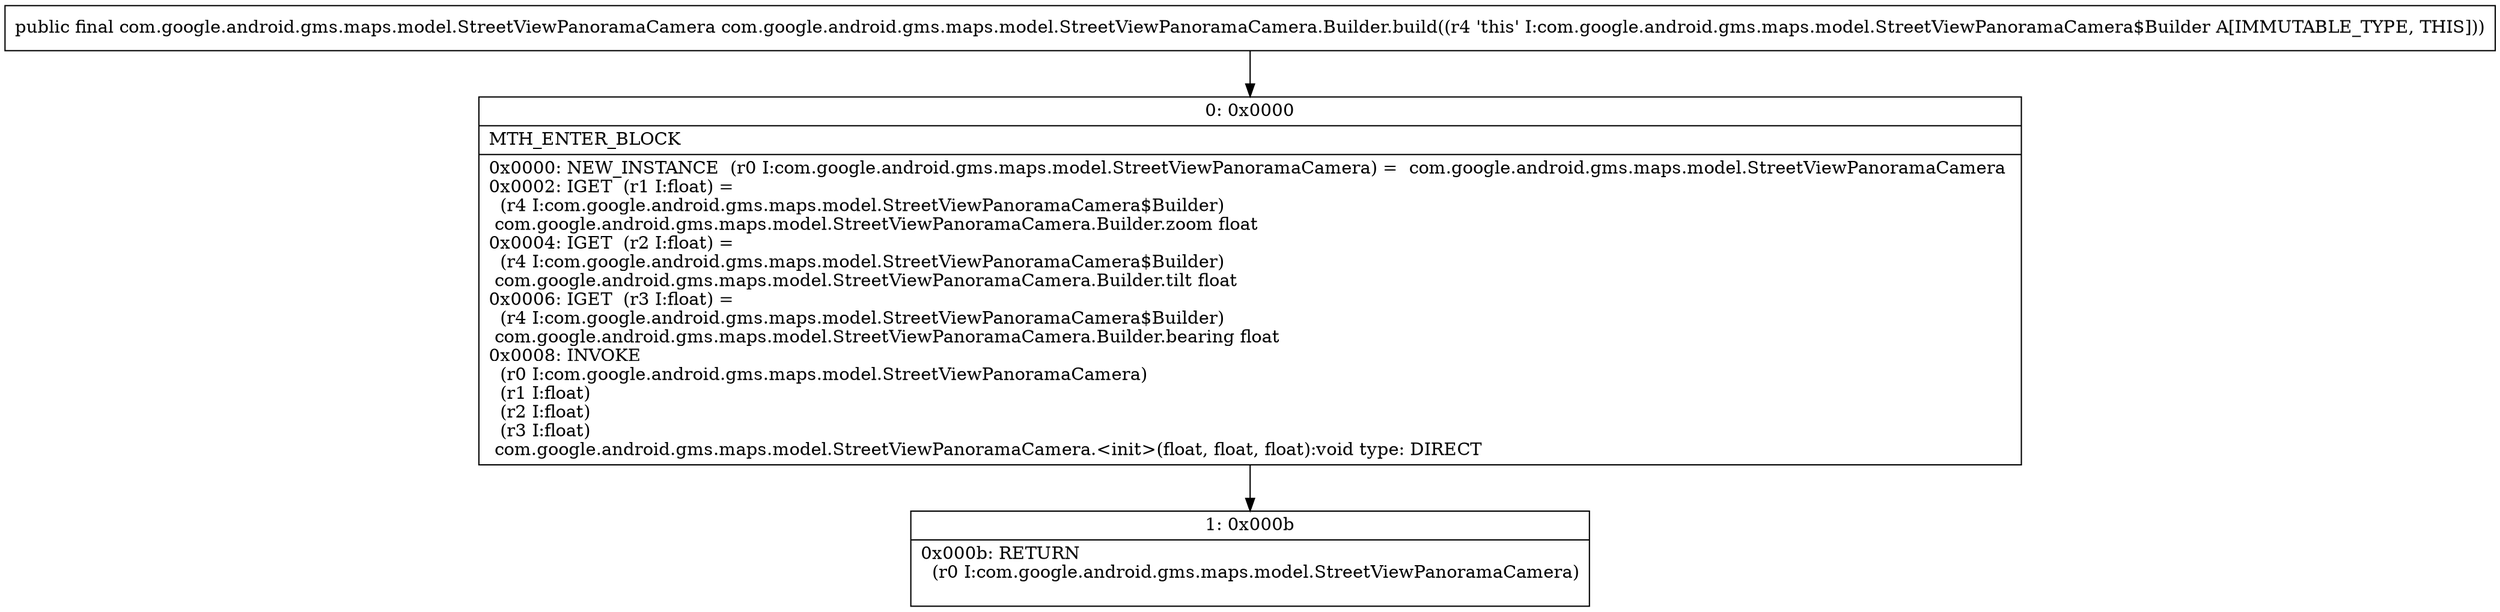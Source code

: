 digraph "CFG forcom.google.android.gms.maps.model.StreetViewPanoramaCamera.Builder.build()Lcom\/google\/android\/gms\/maps\/model\/StreetViewPanoramaCamera;" {
Node_0 [shape=record,label="{0\:\ 0x0000|MTH_ENTER_BLOCK\l|0x0000: NEW_INSTANCE  (r0 I:com.google.android.gms.maps.model.StreetViewPanoramaCamera) =  com.google.android.gms.maps.model.StreetViewPanoramaCamera \l0x0002: IGET  (r1 I:float) = \l  (r4 I:com.google.android.gms.maps.model.StreetViewPanoramaCamera$Builder)\l com.google.android.gms.maps.model.StreetViewPanoramaCamera.Builder.zoom float \l0x0004: IGET  (r2 I:float) = \l  (r4 I:com.google.android.gms.maps.model.StreetViewPanoramaCamera$Builder)\l com.google.android.gms.maps.model.StreetViewPanoramaCamera.Builder.tilt float \l0x0006: IGET  (r3 I:float) = \l  (r4 I:com.google.android.gms.maps.model.StreetViewPanoramaCamera$Builder)\l com.google.android.gms.maps.model.StreetViewPanoramaCamera.Builder.bearing float \l0x0008: INVOKE  \l  (r0 I:com.google.android.gms.maps.model.StreetViewPanoramaCamera)\l  (r1 I:float)\l  (r2 I:float)\l  (r3 I:float)\l com.google.android.gms.maps.model.StreetViewPanoramaCamera.\<init\>(float, float, float):void type: DIRECT \l}"];
Node_1 [shape=record,label="{1\:\ 0x000b|0x000b: RETURN  \l  (r0 I:com.google.android.gms.maps.model.StreetViewPanoramaCamera)\l \l}"];
MethodNode[shape=record,label="{public final com.google.android.gms.maps.model.StreetViewPanoramaCamera com.google.android.gms.maps.model.StreetViewPanoramaCamera.Builder.build((r4 'this' I:com.google.android.gms.maps.model.StreetViewPanoramaCamera$Builder A[IMMUTABLE_TYPE, THIS])) }"];
MethodNode -> Node_0;
Node_0 -> Node_1;
}

